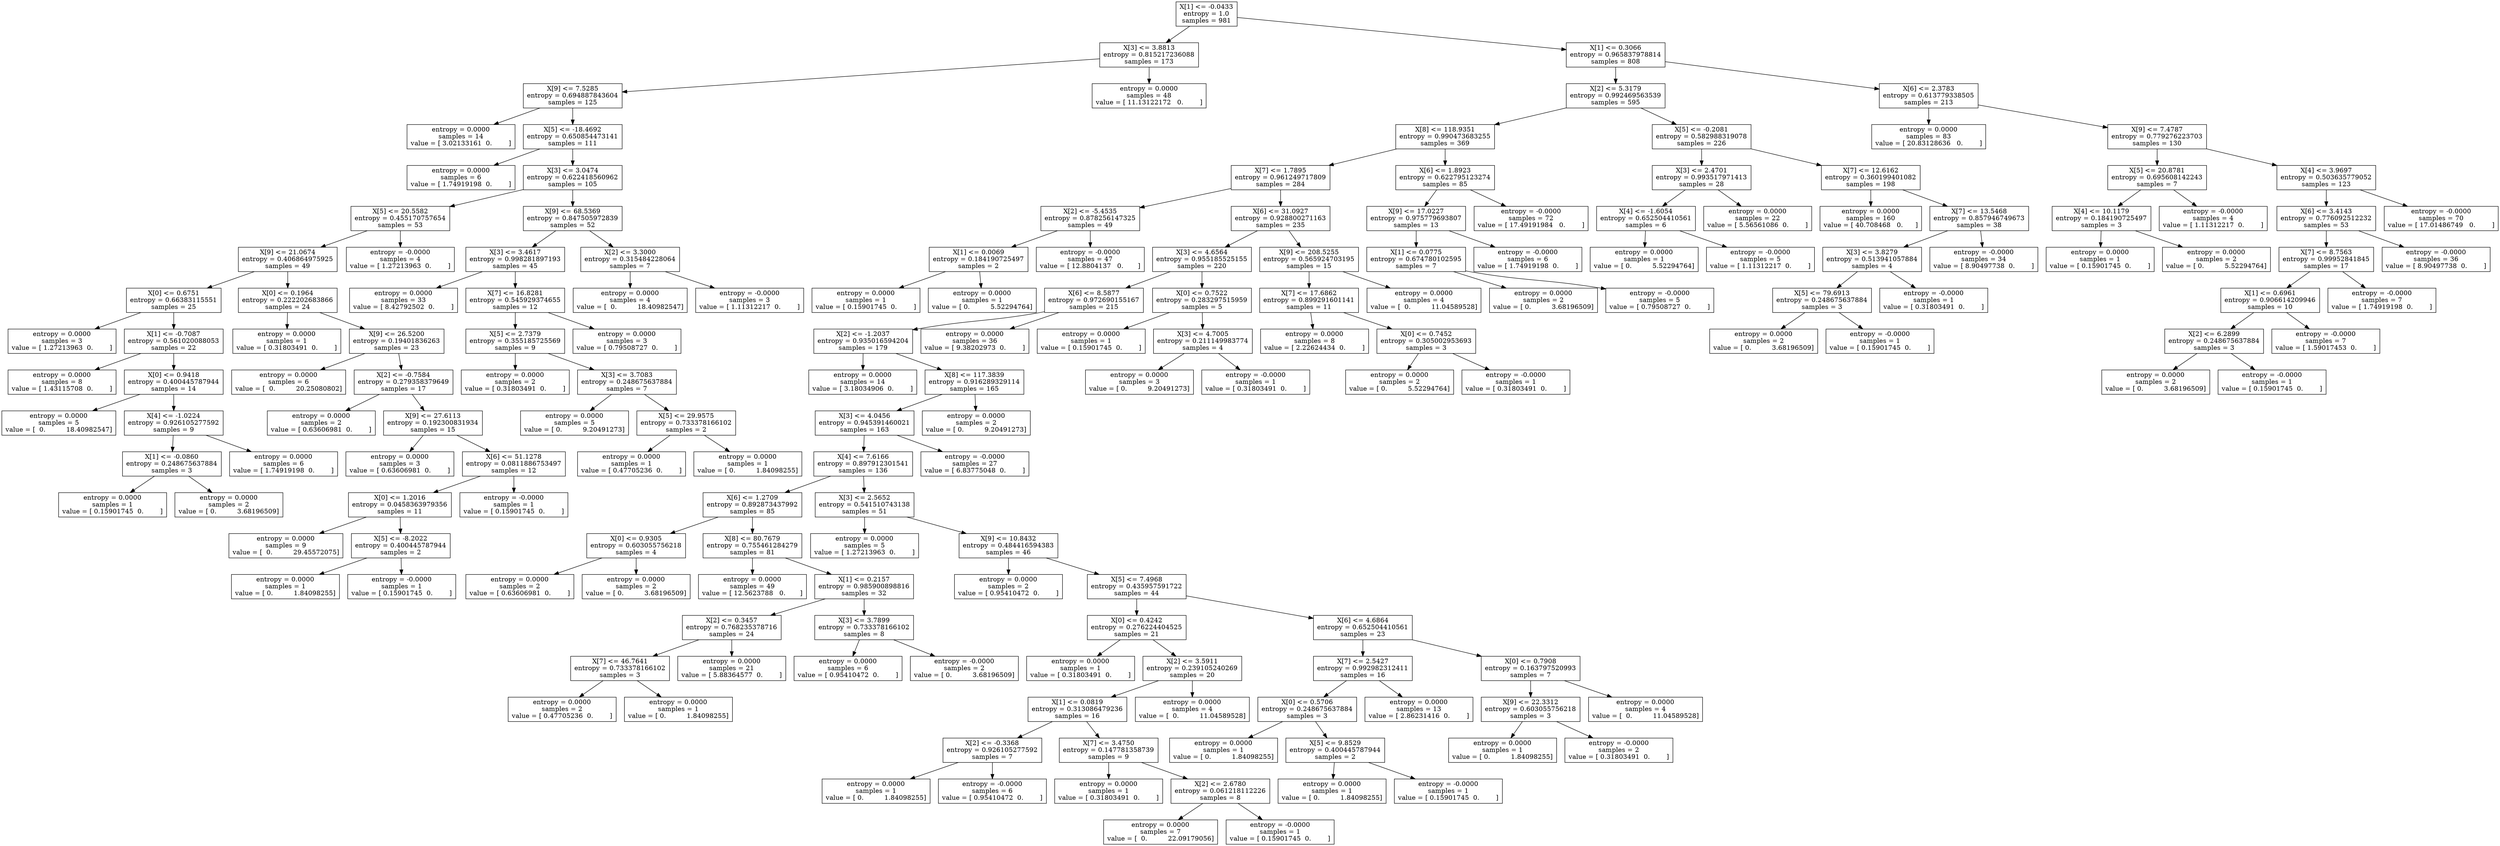 digraph Tree {
0 [label="X[1] <= -0.0433\nentropy = 1.0\nsamples = 981", shape="box"] ;
1 [label="X[3] <= 3.8813\nentropy = 0.815217236088\nsamples = 173", shape="box"] ;
0 -> 1 ;
2 [label="X[9] <= 7.5285\nentropy = 0.694887843604\nsamples = 125", shape="box"] ;
1 -> 2 ;
3 [label="entropy = 0.0000\nsamples = 14\nvalue = [ 3.02133161  0.        ]", shape="box"] ;
2 -> 3 ;
4 [label="X[5] <= -18.4692\nentropy = 0.650854473141\nsamples = 111", shape="box"] ;
2 -> 4 ;
5 [label="entropy = 0.0000\nsamples = 6\nvalue = [ 1.74919198  0.        ]", shape="box"] ;
4 -> 5 ;
6 [label="X[3] <= 3.0474\nentropy = 0.622418560962\nsamples = 105", shape="box"] ;
4 -> 6 ;
7 [label="X[5] <= 20.5582\nentropy = 0.455170757654\nsamples = 53", shape="box"] ;
6 -> 7 ;
8 [label="X[9] <= 21.0674\nentropy = 0.406864975925\nsamples = 49", shape="box"] ;
7 -> 8 ;
9 [label="X[0] <= 0.6751\nentropy = 0.66383115551\nsamples = 25", shape="box"] ;
8 -> 9 ;
10 [label="entropy = 0.0000\nsamples = 3\nvalue = [ 1.27213963  0.        ]", shape="box"] ;
9 -> 10 ;
11 [label="X[1] <= -0.7087\nentropy = 0.561020088053\nsamples = 22", shape="box"] ;
9 -> 11 ;
12 [label="entropy = 0.0000\nsamples = 8\nvalue = [ 1.43115708  0.        ]", shape="box"] ;
11 -> 12 ;
13 [label="X[0] <= 0.9418\nentropy = 0.400445787944\nsamples = 14", shape="box"] ;
11 -> 13 ;
14 [label="entropy = 0.0000\nsamples = 5\nvalue = [  0.          18.40982547]", shape="box"] ;
13 -> 14 ;
15 [label="X[4] <= -1.0224\nentropy = 0.926105277592\nsamples = 9", shape="box"] ;
13 -> 15 ;
16 [label="X[1] <= -0.0860\nentropy = 0.248675637884\nsamples = 3", shape="box"] ;
15 -> 16 ;
17 [label="entropy = 0.0000\nsamples = 1\nvalue = [ 0.15901745  0.        ]", shape="box"] ;
16 -> 17 ;
18 [label="entropy = 0.0000\nsamples = 2\nvalue = [ 0.          3.68196509]", shape="box"] ;
16 -> 18 ;
19 [label="entropy = 0.0000\nsamples = 6\nvalue = [ 1.74919198  0.        ]", shape="box"] ;
15 -> 19 ;
20 [label="X[0] <= 0.1964\nentropy = 0.222202683866\nsamples = 24", shape="box"] ;
8 -> 20 ;
21 [label="entropy = 0.0000\nsamples = 1\nvalue = [ 0.31803491  0.        ]", shape="box"] ;
20 -> 21 ;
22 [label="X[9] <= 26.5200\nentropy = 0.19401836263\nsamples = 23", shape="box"] ;
20 -> 22 ;
23 [label="entropy = 0.0000\nsamples = 6\nvalue = [  0.          20.25080802]", shape="box"] ;
22 -> 23 ;
24 [label="X[2] <= -0.7584\nentropy = 0.279358379649\nsamples = 17", shape="box"] ;
22 -> 24 ;
25 [label="entropy = 0.0000\nsamples = 2\nvalue = [ 0.63606981  0.        ]", shape="box"] ;
24 -> 25 ;
26 [label="X[9] <= 27.6113\nentropy = 0.192300831934\nsamples = 15", shape="box"] ;
24 -> 26 ;
27 [label="entropy = 0.0000\nsamples = 3\nvalue = [ 0.63606981  0.        ]", shape="box"] ;
26 -> 27 ;
28 [label="X[6] <= 51.1278\nentropy = 0.0811886753497\nsamples = 12", shape="box"] ;
26 -> 28 ;
29 [label="X[0] <= 1.2016\nentropy = 0.0458363979356\nsamples = 11", shape="box"] ;
28 -> 29 ;
30 [label="entropy = 0.0000\nsamples = 9\nvalue = [  0.          29.45572075]", shape="box"] ;
29 -> 30 ;
31 [label="X[5] <= -8.2022\nentropy = 0.400445787944\nsamples = 2", shape="box"] ;
29 -> 31 ;
32 [label="entropy = 0.0000\nsamples = 1\nvalue = [ 0.          1.84098255]", shape="box"] ;
31 -> 32 ;
33 [label="entropy = -0.0000\nsamples = 1\nvalue = [ 0.15901745  0.        ]", shape="box"] ;
31 -> 33 ;
34 [label="entropy = -0.0000\nsamples = 1\nvalue = [ 0.15901745  0.        ]", shape="box"] ;
28 -> 34 ;
35 [label="entropy = -0.0000\nsamples = 4\nvalue = [ 1.27213963  0.        ]", shape="box"] ;
7 -> 35 ;
36 [label="X[9] <= 68.5369\nentropy = 0.847505972839\nsamples = 52", shape="box"] ;
6 -> 36 ;
37 [label="X[3] <= 3.4617\nentropy = 0.998281897193\nsamples = 45", shape="box"] ;
36 -> 37 ;
38 [label="entropy = 0.0000\nsamples = 33\nvalue = [ 8.42792502  0.        ]", shape="box"] ;
37 -> 38 ;
39 [label="X[7] <= 16.8281\nentropy = 0.545929374655\nsamples = 12", shape="box"] ;
37 -> 39 ;
40 [label="X[5] <= 2.7379\nentropy = 0.355185725569\nsamples = 9", shape="box"] ;
39 -> 40 ;
41 [label="entropy = 0.0000\nsamples = 2\nvalue = [ 0.31803491  0.        ]", shape="box"] ;
40 -> 41 ;
42 [label="X[3] <= 3.7083\nentropy = 0.248675637884\nsamples = 7", shape="box"] ;
40 -> 42 ;
43 [label="entropy = 0.0000\nsamples = 5\nvalue = [ 0.          9.20491273]", shape="box"] ;
42 -> 43 ;
44 [label="X[5] <= 29.9575\nentropy = 0.733378166102\nsamples = 2", shape="box"] ;
42 -> 44 ;
45 [label="entropy = 0.0000\nsamples = 1\nvalue = [ 0.47705236  0.        ]", shape="box"] ;
44 -> 45 ;
46 [label="entropy = 0.0000\nsamples = 1\nvalue = [ 0.          1.84098255]", shape="box"] ;
44 -> 46 ;
47 [label="entropy = 0.0000\nsamples = 3\nvalue = [ 0.79508727  0.        ]", shape="box"] ;
39 -> 47 ;
48 [label="X[2] <= 3.3000\nentropy = 0.315484228064\nsamples = 7", shape="box"] ;
36 -> 48 ;
49 [label="entropy = 0.0000\nsamples = 4\nvalue = [  0.          18.40982547]", shape="box"] ;
48 -> 49 ;
50 [label="entropy = -0.0000\nsamples = 3\nvalue = [ 1.11312217  0.        ]", shape="box"] ;
48 -> 50 ;
51 [label="entropy = 0.0000\nsamples = 48\nvalue = [ 11.13122172   0.        ]", shape="box"] ;
1 -> 51 ;
52 [label="X[1] <= 0.3066\nentropy = 0.965837978814\nsamples = 808", shape="box"] ;
0 -> 52 ;
53 [label="X[2] <= 5.3179\nentropy = 0.992469563539\nsamples = 595", shape="box"] ;
52 -> 53 ;
54 [label="X[8] <= 118.9351\nentropy = 0.990473683255\nsamples = 369", shape="box"] ;
53 -> 54 ;
55 [label="X[7] <= 1.7895\nentropy = 0.961249717809\nsamples = 284", shape="box"] ;
54 -> 55 ;
56 [label="X[2] <= -5.4535\nentropy = 0.878256147325\nsamples = 49", shape="box"] ;
55 -> 56 ;
57 [label="X[1] <= 0.0069\nentropy = 0.184190725497\nsamples = 2", shape="box"] ;
56 -> 57 ;
58 [label="entropy = 0.0000\nsamples = 1\nvalue = [ 0.15901745  0.        ]", shape="box"] ;
57 -> 58 ;
59 [label="entropy = 0.0000\nsamples = 1\nvalue = [ 0.          5.52294764]", shape="box"] ;
57 -> 59 ;
60 [label="entropy = -0.0000\nsamples = 47\nvalue = [ 12.8804137   0.       ]", shape="box"] ;
56 -> 60 ;
61 [label="X[6] <= 31.0927\nentropy = 0.928800271163\nsamples = 235", shape="box"] ;
55 -> 61 ;
62 [label="X[3] <= 4.6564\nentropy = 0.955185525155\nsamples = 220", shape="box"] ;
61 -> 62 ;
63 [label="X[6] <= 8.5877\nentropy = 0.972690155167\nsamples = 215", shape="box"] ;
62 -> 63 ;
64 [label="X[2] <= -1.2037\nentropy = 0.935016594204\nsamples = 179", shape="box"] ;
63 -> 64 ;
65 [label="entropy = 0.0000\nsamples = 14\nvalue = [ 3.18034906  0.        ]", shape="box"] ;
64 -> 65 ;
66 [label="X[8] <= 117.3839\nentropy = 0.916289329114\nsamples = 165", shape="box"] ;
64 -> 66 ;
67 [label="X[3] <= 4.0456\nentropy = 0.945391460021\nsamples = 163", shape="box"] ;
66 -> 67 ;
68 [label="X[4] <= 7.6166\nentropy = 0.897912301541\nsamples = 136", shape="box"] ;
67 -> 68 ;
69 [label="X[6] <= 1.2709\nentropy = 0.892873437992\nsamples = 85", shape="box"] ;
68 -> 69 ;
70 [label="X[0] <= 0.9305\nentropy = 0.603055756218\nsamples = 4", shape="box"] ;
69 -> 70 ;
71 [label="entropy = 0.0000\nsamples = 2\nvalue = [ 0.63606981  0.        ]", shape="box"] ;
70 -> 71 ;
72 [label="entropy = 0.0000\nsamples = 2\nvalue = [ 0.          3.68196509]", shape="box"] ;
70 -> 72 ;
73 [label="X[8] <= 80.7679\nentropy = 0.755461284279\nsamples = 81", shape="box"] ;
69 -> 73 ;
74 [label="entropy = 0.0000\nsamples = 49\nvalue = [ 12.5623788   0.       ]", shape="box"] ;
73 -> 74 ;
75 [label="X[1] <= 0.2157\nentropy = 0.985900898816\nsamples = 32", shape="box"] ;
73 -> 75 ;
76 [label="X[2] <= 0.3457\nentropy = 0.768235378716\nsamples = 24", shape="box"] ;
75 -> 76 ;
77 [label="X[7] <= 46.7641\nentropy = 0.733378166102\nsamples = 3", shape="box"] ;
76 -> 77 ;
78 [label="entropy = 0.0000\nsamples = 2\nvalue = [ 0.47705236  0.        ]", shape="box"] ;
77 -> 78 ;
79 [label="entropy = 0.0000\nsamples = 1\nvalue = [ 0.          1.84098255]", shape="box"] ;
77 -> 79 ;
80 [label="entropy = 0.0000\nsamples = 21\nvalue = [ 5.88364577  0.        ]", shape="box"] ;
76 -> 80 ;
81 [label="X[3] <= 3.7899\nentropy = 0.733378166102\nsamples = 8", shape="box"] ;
75 -> 81 ;
82 [label="entropy = 0.0000\nsamples = 6\nvalue = [ 0.95410472  0.        ]", shape="box"] ;
81 -> 82 ;
83 [label="entropy = -0.0000\nsamples = 2\nvalue = [ 0.          3.68196509]", shape="box"] ;
81 -> 83 ;
84 [label="X[3] <= 2.5652\nentropy = 0.541510743138\nsamples = 51", shape="box"] ;
68 -> 84 ;
85 [label="entropy = 0.0000\nsamples = 5\nvalue = [ 1.27213963  0.        ]", shape="box"] ;
84 -> 85 ;
86 [label="X[9] <= 10.8432\nentropy = 0.484416594383\nsamples = 46", shape="box"] ;
84 -> 86 ;
87 [label="entropy = 0.0000\nsamples = 2\nvalue = [ 0.95410472  0.        ]", shape="box"] ;
86 -> 87 ;
88 [label="X[5] <= 7.4968\nentropy = 0.435957591722\nsamples = 44", shape="box"] ;
86 -> 88 ;
89 [label="X[0] <= 0.4242\nentropy = 0.276224404525\nsamples = 21", shape="box"] ;
88 -> 89 ;
90 [label="entropy = 0.0000\nsamples = 1\nvalue = [ 0.31803491  0.        ]", shape="box"] ;
89 -> 90 ;
91 [label="X[2] <= 3.5911\nentropy = 0.239105240269\nsamples = 20", shape="box"] ;
89 -> 91 ;
92 [label="X[1] <= 0.0819\nentropy = 0.313086479236\nsamples = 16", shape="box"] ;
91 -> 92 ;
93 [label="X[2] <= -0.3368\nentropy = 0.926105277592\nsamples = 7", shape="box"] ;
92 -> 93 ;
94 [label="entropy = 0.0000\nsamples = 1\nvalue = [ 0.          1.84098255]", shape="box"] ;
93 -> 94 ;
95 [label="entropy = -0.0000\nsamples = 6\nvalue = [ 0.95410472  0.        ]", shape="box"] ;
93 -> 95 ;
96 [label="X[7] <= 3.4750\nentropy = 0.147781358739\nsamples = 9", shape="box"] ;
92 -> 96 ;
97 [label="entropy = 0.0000\nsamples = 1\nvalue = [ 0.31803491  0.        ]", shape="box"] ;
96 -> 97 ;
98 [label="X[2] <= 2.6780\nentropy = 0.061218112226\nsamples = 8", shape="box"] ;
96 -> 98 ;
99 [label="entropy = 0.0000\nsamples = 7\nvalue = [  0.          22.09179056]", shape="box"] ;
98 -> 99 ;
100 [label="entropy = -0.0000\nsamples = 1\nvalue = [ 0.15901745  0.        ]", shape="box"] ;
98 -> 100 ;
101 [label="entropy = 0.0000\nsamples = 4\nvalue = [  0.          11.04589528]", shape="box"] ;
91 -> 101 ;
102 [label="X[6] <= 4.6864\nentropy = 0.652504410561\nsamples = 23", shape="box"] ;
88 -> 102 ;
103 [label="X[7] <= 2.5427\nentropy = 0.992982312411\nsamples = 16", shape="box"] ;
102 -> 103 ;
104 [label="X[0] <= 0.5706\nentropy = 0.248675637884\nsamples = 3", shape="box"] ;
103 -> 104 ;
105 [label="entropy = 0.0000\nsamples = 1\nvalue = [ 0.          1.84098255]", shape="box"] ;
104 -> 105 ;
106 [label="X[5] <= 9.8529\nentropy = 0.400445787944\nsamples = 2", shape="box"] ;
104 -> 106 ;
107 [label="entropy = 0.0000\nsamples = 1\nvalue = [ 0.          1.84098255]", shape="box"] ;
106 -> 107 ;
108 [label="entropy = -0.0000\nsamples = 1\nvalue = [ 0.15901745  0.        ]", shape="box"] ;
106 -> 108 ;
109 [label="entropy = 0.0000\nsamples = 13\nvalue = [ 2.86231416  0.        ]", shape="box"] ;
103 -> 109 ;
110 [label="X[0] <= 0.7908\nentropy = 0.163797520993\nsamples = 7", shape="box"] ;
102 -> 110 ;
111 [label="X[9] <= 22.3312\nentropy = 0.603055756218\nsamples = 3", shape="box"] ;
110 -> 111 ;
112 [label="entropy = 0.0000\nsamples = 1\nvalue = [ 0.          1.84098255]", shape="box"] ;
111 -> 112 ;
113 [label="entropy = -0.0000\nsamples = 2\nvalue = [ 0.31803491  0.        ]", shape="box"] ;
111 -> 113 ;
114 [label="entropy = 0.0000\nsamples = 4\nvalue = [  0.          11.04589528]", shape="box"] ;
110 -> 114 ;
115 [label="entropy = -0.0000\nsamples = 27\nvalue = [ 6.83775048  0.        ]", shape="box"] ;
67 -> 115 ;
116 [label="entropy = 0.0000\nsamples = 2\nvalue = [ 0.          9.20491273]", shape="box"] ;
66 -> 116 ;
117 [label="entropy = 0.0000\nsamples = 36\nvalue = [ 9.38202973  0.        ]", shape="box"] ;
63 -> 117 ;
118 [label="X[0] <= 0.7522\nentropy = 0.283297515959\nsamples = 5", shape="box"] ;
62 -> 118 ;
119 [label="entropy = 0.0000\nsamples = 1\nvalue = [ 0.15901745  0.        ]", shape="box"] ;
118 -> 119 ;
120 [label="X[3] <= 4.7005\nentropy = 0.211149983774\nsamples = 4", shape="box"] ;
118 -> 120 ;
121 [label="entropy = 0.0000\nsamples = 3\nvalue = [ 0.          9.20491273]", shape="box"] ;
120 -> 121 ;
122 [label="entropy = -0.0000\nsamples = 1\nvalue = [ 0.31803491  0.        ]", shape="box"] ;
120 -> 122 ;
123 [label="X[9] <= 208.5255\nentropy = 0.565924703195\nsamples = 15", shape="box"] ;
61 -> 123 ;
124 [label="X[7] <= 17.6862\nentropy = 0.899291601141\nsamples = 11", shape="box"] ;
123 -> 124 ;
125 [label="entropy = 0.0000\nsamples = 8\nvalue = [ 2.22624434  0.        ]", shape="box"] ;
124 -> 125 ;
126 [label="X[0] <= 0.7452\nentropy = 0.305002953693\nsamples = 3", shape="box"] ;
124 -> 126 ;
127 [label="entropy = 0.0000\nsamples = 2\nvalue = [ 0.          5.52294764]", shape="box"] ;
126 -> 127 ;
128 [label="entropy = -0.0000\nsamples = 1\nvalue = [ 0.31803491  0.        ]", shape="box"] ;
126 -> 128 ;
129 [label="entropy = 0.0000\nsamples = 4\nvalue = [  0.          11.04589528]", shape="box"] ;
123 -> 129 ;
130 [label="X[6] <= 1.8923\nentropy = 0.622795123274\nsamples = 85", shape="box"] ;
54 -> 130 ;
131 [label="X[9] <= 17.0227\nentropy = 0.975779693807\nsamples = 13", shape="box"] ;
130 -> 131 ;
132 [label="X[1] <= 0.0775\nentropy = 0.674780102595\nsamples = 7", shape="box"] ;
131 -> 132 ;
133 [label="entropy = 0.0000\nsamples = 2\nvalue = [ 0.          3.68196509]", shape="box"] ;
132 -> 133 ;
134 [label="entropy = -0.0000\nsamples = 5\nvalue = [ 0.79508727  0.        ]", shape="box"] ;
132 -> 134 ;
135 [label="entropy = -0.0000\nsamples = 6\nvalue = [ 1.74919198  0.        ]", shape="box"] ;
131 -> 135 ;
136 [label="entropy = -0.0000\nsamples = 72\nvalue = [ 17.49191984   0.        ]", shape="box"] ;
130 -> 136 ;
137 [label="X[5] <= -0.2081\nentropy = 0.582988319078\nsamples = 226", shape="box"] ;
53 -> 137 ;
138 [label="X[3] <= 2.4701\nentropy = 0.993517971413\nsamples = 28", shape="box"] ;
137 -> 138 ;
139 [label="X[4] <= -1.6054\nentropy = 0.652504410561\nsamples = 6", shape="box"] ;
138 -> 139 ;
140 [label="entropy = 0.0000\nsamples = 1\nvalue = [ 0.          5.52294764]", shape="box"] ;
139 -> 140 ;
141 [label="entropy = -0.0000\nsamples = 5\nvalue = [ 1.11312217  0.        ]", shape="box"] ;
139 -> 141 ;
142 [label="entropy = 0.0000\nsamples = 22\nvalue = [ 5.56561086  0.        ]", shape="box"] ;
138 -> 142 ;
143 [label="X[7] <= 12.6162\nentropy = 0.360199401082\nsamples = 198", shape="box"] ;
137 -> 143 ;
144 [label="entropy = 0.0000\nsamples = 160\nvalue = [ 40.708468   0.      ]", shape="box"] ;
143 -> 144 ;
145 [label="X[7] <= 13.5468\nentropy = 0.857946749673\nsamples = 38", shape="box"] ;
143 -> 145 ;
146 [label="X[3] <= 3.8279\nentropy = 0.513941057884\nsamples = 4", shape="box"] ;
145 -> 146 ;
147 [label="X[5] <= 79.6913\nentropy = 0.248675637884\nsamples = 3", shape="box"] ;
146 -> 147 ;
148 [label="entropy = 0.0000\nsamples = 2\nvalue = [ 0.          3.68196509]", shape="box"] ;
147 -> 148 ;
149 [label="entropy = -0.0000\nsamples = 1\nvalue = [ 0.15901745  0.        ]", shape="box"] ;
147 -> 149 ;
150 [label="entropy = -0.0000\nsamples = 1\nvalue = [ 0.31803491  0.        ]", shape="box"] ;
146 -> 150 ;
151 [label="entropy = -0.0000\nsamples = 34\nvalue = [ 8.90497738  0.        ]", shape="box"] ;
145 -> 151 ;
152 [label="X[6] <= 2.3783\nentropy = 0.613779338505\nsamples = 213", shape="box"] ;
52 -> 152 ;
153 [label="entropy = 0.0000\nsamples = 83\nvalue = [ 20.83128636   0.        ]", shape="box"] ;
152 -> 153 ;
154 [label="X[9] <= 7.4787\nentropy = 0.779276223703\nsamples = 130", shape="box"] ;
152 -> 154 ;
155 [label="X[5] <= 20.8781\nentropy = 0.695608142243\nsamples = 7", shape="box"] ;
154 -> 155 ;
156 [label="X[4] <= 10.1179\nentropy = 0.184190725497\nsamples = 3", shape="box"] ;
155 -> 156 ;
157 [label="entropy = 0.0000\nsamples = 1\nvalue = [ 0.15901745  0.        ]", shape="box"] ;
156 -> 157 ;
158 [label="entropy = 0.0000\nsamples = 2\nvalue = [ 0.          5.52294764]", shape="box"] ;
156 -> 158 ;
159 [label="entropy = -0.0000\nsamples = 4\nvalue = [ 1.11312217  0.        ]", shape="box"] ;
155 -> 159 ;
160 [label="X[4] <= 3.9697\nentropy = 0.503635779052\nsamples = 123", shape="box"] ;
154 -> 160 ;
161 [label="X[6] <= 3.4143\nentropy = 0.776092512232\nsamples = 53", shape="box"] ;
160 -> 161 ;
162 [label="X[7] <= 8.7563\nentropy = 0.99952841845\nsamples = 17", shape="box"] ;
161 -> 162 ;
163 [label="X[1] <= 0.6961\nentropy = 0.906614209946\nsamples = 10", shape="box"] ;
162 -> 163 ;
164 [label="X[2] <= 6.2899\nentropy = 0.248675637884\nsamples = 3", shape="box"] ;
163 -> 164 ;
165 [label="entropy = 0.0000\nsamples = 2\nvalue = [ 0.          3.68196509]", shape="box"] ;
164 -> 165 ;
166 [label="entropy = -0.0000\nsamples = 1\nvalue = [ 0.15901745  0.        ]", shape="box"] ;
164 -> 166 ;
167 [label="entropy = -0.0000\nsamples = 7\nvalue = [ 1.59017453  0.        ]", shape="box"] ;
163 -> 167 ;
168 [label="entropy = -0.0000\nsamples = 7\nvalue = [ 1.74919198  0.        ]", shape="box"] ;
162 -> 168 ;
169 [label="entropy = -0.0000\nsamples = 36\nvalue = [ 8.90497738  0.        ]", shape="box"] ;
161 -> 169 ;
170 [label="entropy = -0.0000\nsamples = 70\nvalue = [ 17.01486749   0.        ]", shape="box"] ;
160 -> 170 ;
}